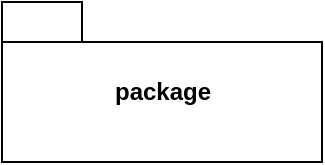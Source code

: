 <mxfile>
    <diagram id="764HsDukoPsSyPLdOKno" name="Página-1">
        <mxGraphModel dx="811" dy="959" grid="1" gridSize="10" guides="1" tooltips="1" connect="1" arrows="1" fold="1" page="1" pageScale="1" pageWidth="827" pageHeight="1169" math="0" shadow="0">
            <root>
                <mxCell id="0"/>
                <mxCell id="1" parent="0"/>
                <mxCell id="2" value="package" style="shape=folder;fontStyle=1;spacingTop=10;tabWidth=40;tabHeight=20;tabPosition=left;html=1;" vertex="1" parent="1">
                    <mxGeometry x="40" y="80" width="160" height="80" as="geometry"/>
                </mxCell>
            </root>
        </mxGraphModel>
    </diagram>
</mxfile>